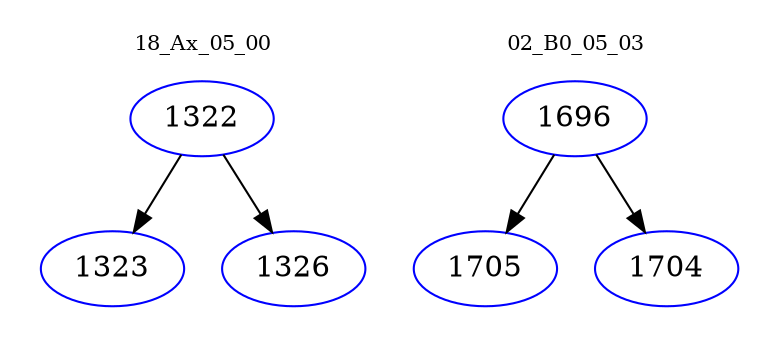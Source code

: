 digraph{
subgraph cluster_0 {
color = white
label = "18_Ax_05_00";
fontsize=10;
T0_1322 [label="1322", color="blue"]
T0_1322 -> T0_1323 [color="black"]
T0_1323 [label="1323", color="blue"]
T0_1322 -> T0_1326 [color="black"]
T0_1326 [label="1326", color="blue"]
}
subgraph cluster_1 {
color = white
label = "02_B0_05_03";
fontsize=10;
T1_1696 [label="1696", color="blue"]
T1_1696 -> T1_1705 [color="black"]
T1_1705 [label="1705", color="blue"]
T1_1696 -> T1_1704 [color="black"]
T1_1704 [label="1704", color="blue"]
}
}
